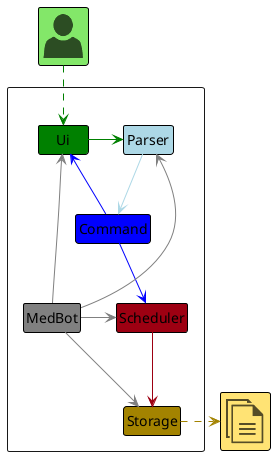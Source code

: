 @startuml ArchitectureDiagram
!include <office/Concepts/documents>
!include <office/Users/user>
!define UI_COLOR #1D8900

' hide the circles in the diagram
hide circle
hide empty members
skinparam Shadowing false
skinparam MinClassWidth 50

skinparam Class {
    BorderThickness 1
    BorderColor #000000
}

package " "<<Rectangle>>{
    class MedBot #grey
    class Ui #green
    class Parser #lightblue
    class Command #blue
    class Scheduler #9D0012
    class Storage  #A38300
}

class "<$user>" as User  #83E769
class "<$documents>" as Files  #FFE374

User .down[#green].> Ui
Ui -[#green]left-> Parser
Parser -[#lightblue]-> Command
Command -[#blue]-> Scheduler
Command -[#blue]up-> Ui
Scheduler -[#9D0012]-> Storage
MedBot -[#grey]up->Ui
MedBot -[#grey]-> Storage
MedBot -[#grey]left-> Parser
MedBot -[#grey]> Scheduler
Storage .right[#A38300]..>Files


@enduml
